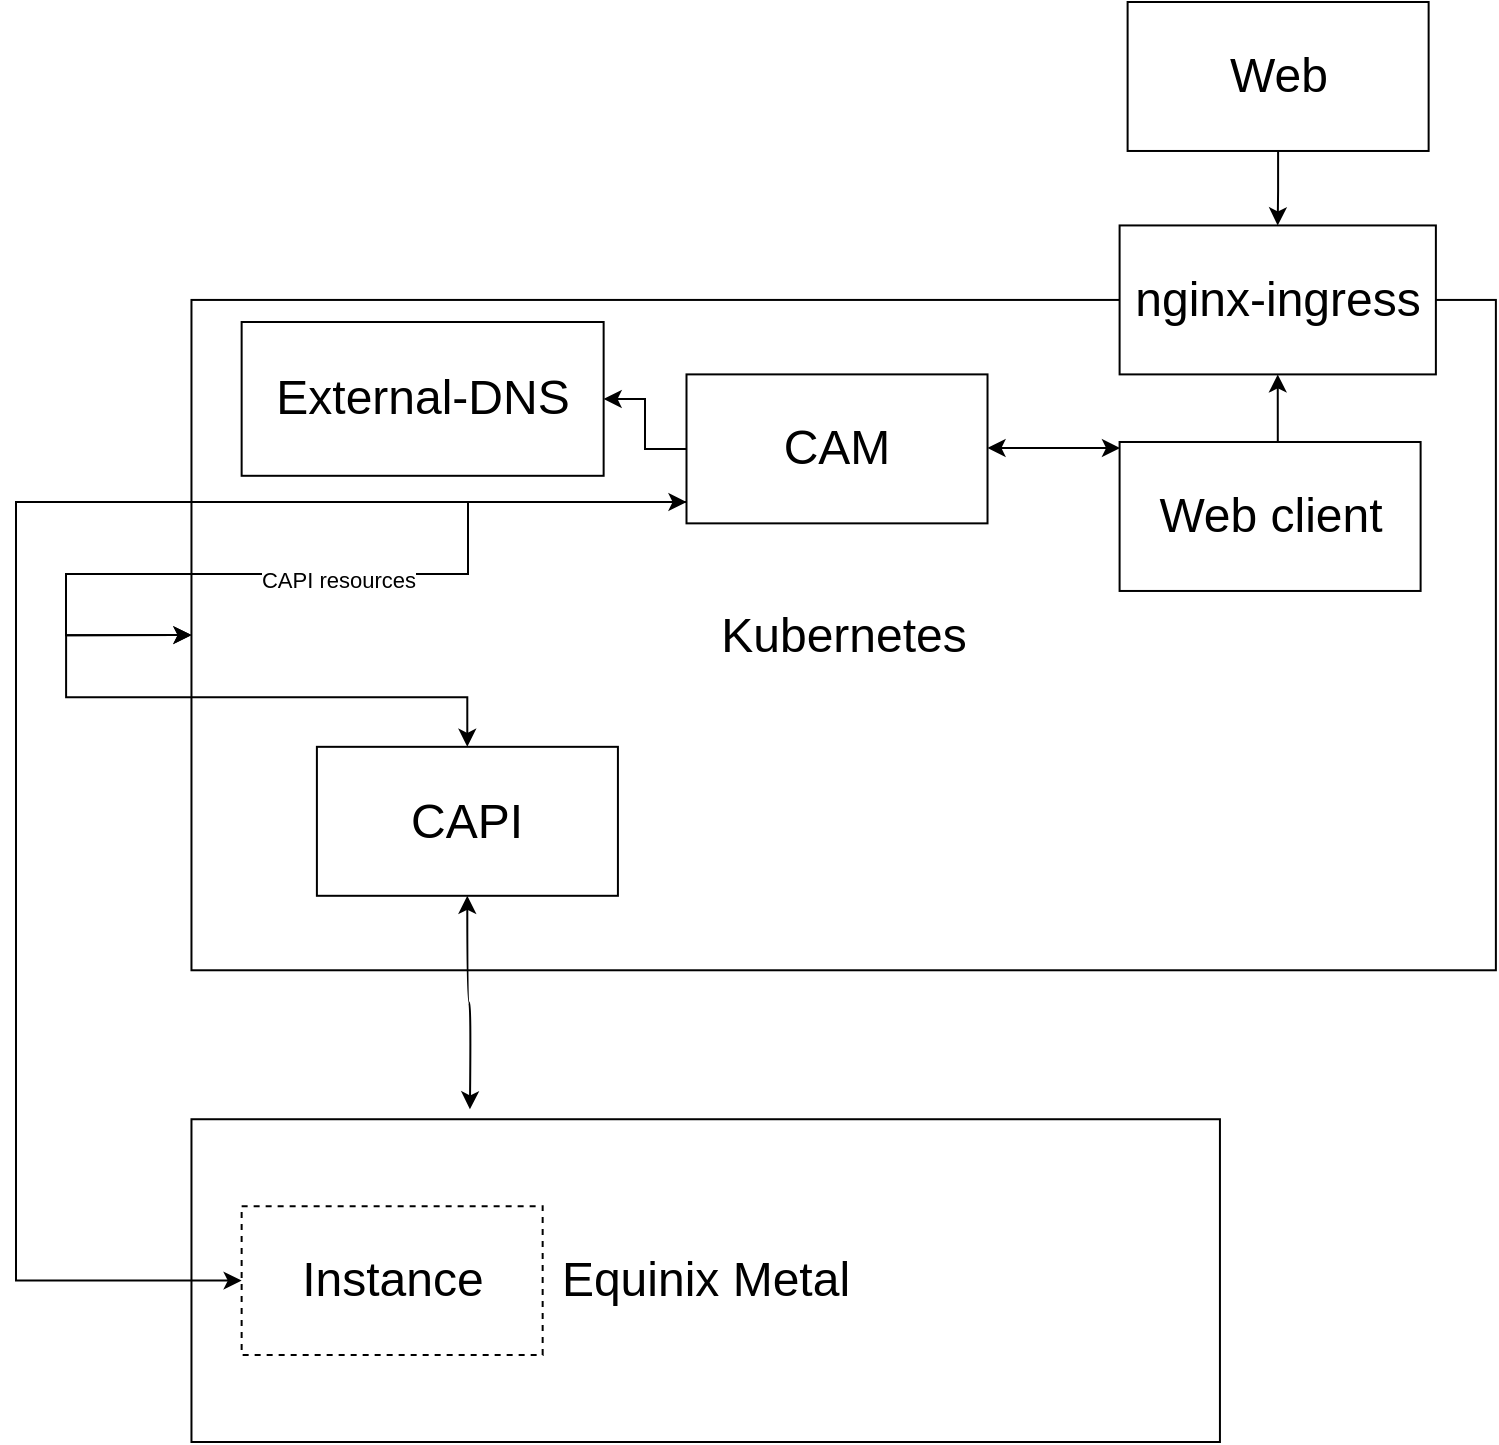 <mxfile version="14.6.13" type="device"><diagram id="tiV7nghoQF2Dh3Z-YvS7" name="Page-1"><mxGraphModel dx="1296" dy="1176" grid="1" gridSize="10" guides="1" tooltips="1" connect="1" arrows="1" fold="1" page="1" pageScale="1" pageWidth="1100" pageHeight="850" background="#ffffff" math="0" shadow="0"><root><mxCell id="0"/><mxCell id="1" parent="0"/><mxCell id="ZVNdN36Ds9Xtkr0zZmxS-3" value="Kubernetes" style="rounded=0;whiteSpace=wrap;html=1;fontSize=24;" parent="1" vertex="1"><mxGeometry x="267.737" y="198.966" width="652.203" height="335.172" as="geometry"/></mxCell><mxCell id="JoQEWr7jJlCOjSIoz-Fk-2" style="edgeStyle=orthogonalEdgeStyle;rounded=0;orthogonalLoop=1;jettySize=auto;html=1;exitX=0.5;exitY=0;exitDx=0;exitDy=0;entryX=0.5;entryY=1;entryDx=0;entryDy=0;" edge="1" parent="1" source="ZVNdN36Ds9Xtkr0zZmxS-1" target="ZVNdN36Ds9Xtkr0zZmxS-4"><mxGeometry relative="1" as="geometry"/></mxCell><mxCell id="ZVNdN36Ds9Xtkr0zZmxS-1" value="Web client" style="rounded=0;whiteSpace=wrap;html=1;fontSize=24;" parent="1" vertex="1"><mxGeometry x="731.796" y="269.997" width="150.508" height="74.483" as="geometry"/></mxCell><mxCell id="ZVNdN36Ds9Xtkr0zZmxS-6" style="edgeStyle=orthogonalEdgeStyle;rounded=0;orthogonalLoop=1;jettySize=auto;html=1;startArrow=classic;startFill=1;fontSize=24;" parent="1" source="ZVNdN36Ds9Xtkr0zZmxS-2" edge="1"><mxGeometry x="179.94" y="50" as="geometry"><mxPoint x="732" y="273" as="targetPoint"/><Array as="points"><mxPoint x="732" y="273"/></Array></mxGeometry></mxCell><mxCell id="ZVNdN36Ds9Xtkr0zZmxS-9" style="edgeStyle=orthogonalEdgeStyle;rounded=0;orthogonalLoop=1;jettySize=auto;html=1;entryX=0;entryY=0.5;entryDx=0;entryDy=0;startArrow=classic;startFill=1;fontSize=24;" parent="1" source="ZVNdN36Ds9Xtkr0zZmxS-2" target="ZVNdN36Ds9Xtkr0zZmxS-3" edge="1"><mxGeometry x="179.94" y="50" as="geometry"><Array as="points"><mxPoint x="406" y="300"/><mxPoint x="406" y="336"/><mxPoint x="205" y="336"/><mxPoint x="205" y="367"/></Array></mxGeometry></mxCell><mxCell id="ZVNdN36Ds9Xtkr0zZmxS-10" value="CAPI resources" style="edgeLabel;html=1;align=center;verticalAlign=middle;resizable=0;points=[];" parent="ZVNdN36Ds9Xtkr0zZmxS-9" vertex="1" connectable="0"><mxGeometry x="0.068" y="3" relative="1" as="geometry"><mxPoint x="24" as="offset"/></mxGeometry></mxCell><mxCell id="JoQEWr7jJlCOjSIoz-Fk-7" style="edgeStyle=orthogonalEdgeStyle;rounded=0;orthogonalLoop=1;jettySize=auto;html=1;entryX=1;entryY=0.5;entryDx=0;entryDy=0;" edge="1" parent="1" source="ZVNdN36Ds9Xtkr0zZmxS-2" target="JoQEWr7jJlCOjSIoz-Fk-3"><mxGeometry relative="1" as="geometry"/></mxCell><mxCell id="ZVNdN36Ds9Xtkr0zZmxS-2" value="CAM" style="rounded=0;whiteSpace=wrap;html=1;fontSize=24;" parent="1" vertex="1"><mxGeometry x="515.248" y="236.197" width="150.508" height="74.483" as="geometry"/></mxCell><mxCell id="ZVNdN36Ds9Xtkr0zZmxS-4" value="nginx-ingress" style="rounded=0;whiteSpace=wrap;html=1;fontSize=24;" parent="1" vertex="1"><mxGeometry x="731.8" y="161.72" width="158.14" height="74.48" as="geometry"/></mxCell><mxCell id="ZVNdN36Ds9Xtkr0zZmxS-12" style="edgeStyle=orthogonalEdgeStyle;orthogonalLoop=1;jettySize=auto;html=1;startArrow=classic;startFill=1;curved=1;fontSize=24;" parent="1" source="ZVNdN36Ds9Xtkr0zZmxS-7" edge="1"><mxGeometry x="179.94" y="50" as="geometry"><mxPoint x="406.957" y="603.655" as="targetPoint"/></mxGeometry></mxCell><mxCell id="ZVNdN36Ds9Xtkr0zZmxS-13" style="edgeStyle=orthogonalEdgeStyle;rounded=0;orthogonalLoop=1;jettySize=auto;html=1;entryX=0;entryY=0.5;entryDx=0;entryDy=0;startArrow=classic;startFill=1;fontSize=24;" parent="1" source="ZVNdN36Ds9Xtkr0zZmxS-7" target="ZVNdN36Ds9Xtkr0zZmxS-3" edge="1"><mxGeometry x="179.94" y="50" as="geometry"><Array as="points"><mxPoint x="405.703" y="397.586"/><mxPoint x="205.025" y="397.586"/><mxPoint x="205.025" y="366.552"/></Array></mxGeometry></mxCell><mxCell id="ZVNdN36Ds9Xtkr0zZmxS-7" value="CAPI" style="rounded=0;whiteSpace=wrap;html=1;fontSize=24;" parent="1" vertex="1"><mxGeometry x="330.448" y="422.414" width="150.508" height="74.483" as="geometry"/></mxCell><mxCell id="ZVNdN36Ds9Xtkr0zZmxS-11" value="Equinix Metal" style="rounded=0;whiteSpace=wrap;html=1;fontSize=24;" parent="1" vertex="1"><mxGeometry x="267.737" y="608.621" width="514.237" height="161.379" as="geometry"/></mxCell><mxCell id="ZVNdN36Ds9Xtkr0zZmxS-14" value="Instance" style="rounded=0;whiteSpace=wrap;html=1;dashed=1;fontSize=24;" parent="1" vertex="1"><mxGeometry x="292.821" y="652.069" width="150.508" height="74.483" as="geometry"/></mxCell><mxCell id="ZVNdN36Ds9Xtkr0zZmxS-17" value="" style="edgeStyle=orthogonalEdgeStyle;rounded=0;orthogonalLoop=1;jettySize=auto;html=1;startArrow=none;startFill=0;fontSize=24;" parent="1" source="ZVNdN36Ds9Xtkr0zZmxS-16" target="ZVNdN36Ds9Xtkr0zZmxS-4" edge="1"><mxGeometry x="179.94" y="50" as="geometry"/></mxCell><mxCell id="ZVNdN36Ds9Xtkr0zZmxS-16" value="Web" style="rounded=0;whiteSpace=wrap;html=1;fontSize=24;" parent="1" vertex="1"><mxGeometry x="735.804" y="50" width="150.508" height="74.483" as="geometry"/></mxCell><mxCell id="ZVNdN36Ds9Xtkr0zZmxS-19" style="edgeStyle=orthogonalEdgeStyle;rounded=0;orthogonalLoop=1;jettySize=auto;html=1;entryX=0;entryY=0.5;entryDx=0;entryDy=0;startArrow=none;startFill=0;fontSize=24;" parent="1" source="ZVNdN36Ds9Xtkr0zZmxS-2" target="ZVNdN36Ds9Xtkr0zZmxS-14" edge="1"><mxGeometry x="179.94" y="50" as="geometry"><Array as="points"><mxPoint x="180" y="300"/><mxPoint x="180" y="689"/></Array></mxGeometry></mxCell><mxCell id="JoQEWr7jJlCOjSIoz-Fk-3" value="&lt;font style=&quot;font-size: 24px&quot;&gt;External-DNS&lt;/font&gt;" style="rounded=0;whiteSpace=wrap;html=1;" vertex="1" parent="1"><mxGeometry x="292.82" y="210" width="181" height="76.9" as="geometry"/></mxCell></root></mxGraphModel></diagram></mxfile>